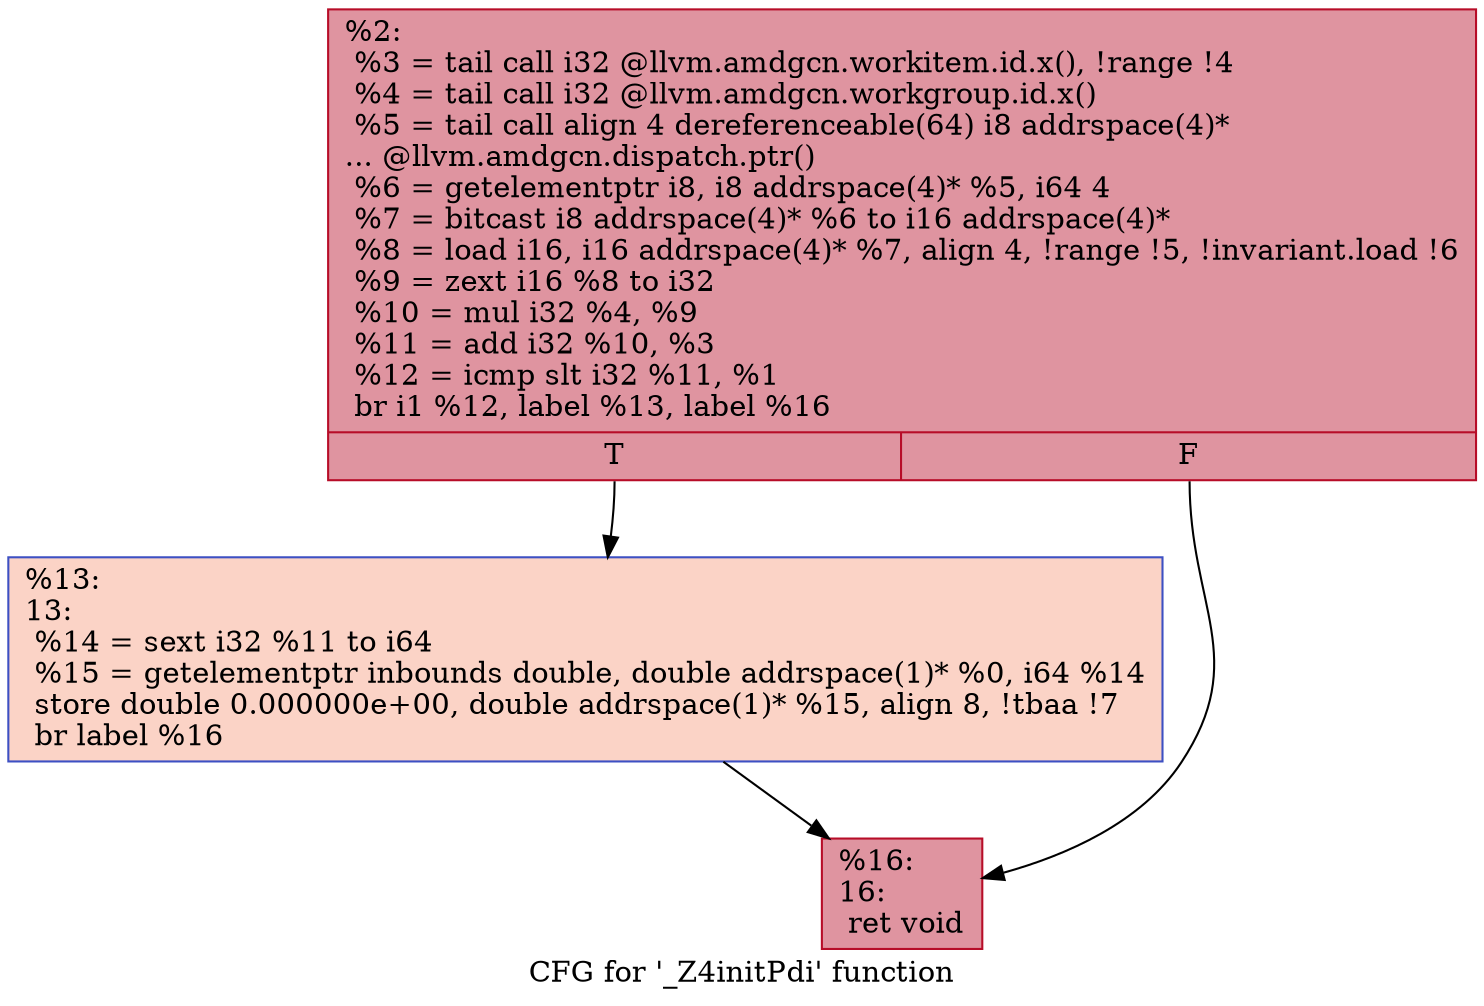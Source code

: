 digraph "CFG for '_Z4initPdi' function" {
	label="CFG for '_Z4initPdi' function";

	Node0x6169e40 [shape=record,color="#b70d28ff", style=filled, fillcolor="#b70d2870",label="{%2:\l  %3 = tail call i32 @llvm.amdgcn.workitem.id.x(), !range !4\l  %4 = tail call i32 @llvm.amdgcn.workgroup.id.x()\l  %5 = tail call align 4 dereferenceable(64) i8 addrspace(4)*\l... @llvm.amdgcn.dispatch.ptr()\l  %6 = getelementptr i8, i8 addrspace(4)* %5, i64 4\l  %7 = bitcast i8 addrspace(4)* %6 to i16 addrspace(4)*\l  %8 = load i16, i16 addrspace(4)* %7, align 4, !range !5, !invariant.load !6\l  %9 = zext i16 %8 to i32\l  %10 = mul i32 %4, %9\l  %11 = add i32 %10, %3\l  %12 = icmp slt i32 %11, %1\l  br i1 %12, label %13, label %16\l|{<s0>T|<s1>F}}"];
	Node0x6169e40:s0 -> Node0x616adf0;
	Node0x6169e40:s1 -> Node0x616be10;
	Node0x616adf0 [shape=record,color="#3d50c3ff", style=filled, fillcolor="#f59c7d70",label="{%13:\l13:                                               \l  %14 = sext i32 %11 to i64\l  %15 = getelementptr inbounds double, double addrspace(1)* %0, i64 %14\l  store double 0.000000e+00, double addrspace(1)* %15, align 8, !tbaa !7\l  br label %16\l}"];
	Node0x616adf0 -> Node0x616be10;
	Node0x616be10 [shape=record,color="#b70d28ff", style=filled, fillcolor="#b70d2870",label="{%16:\l16:                                               \l  ret void\l}"];
}
